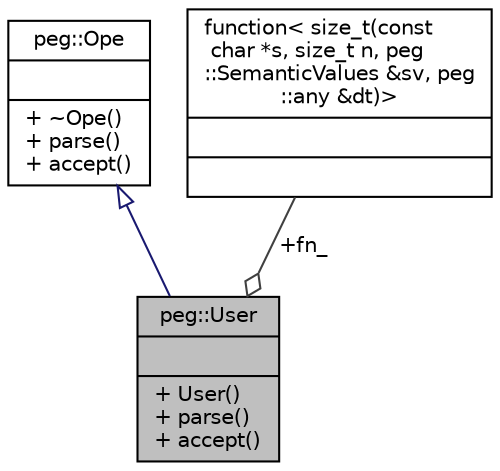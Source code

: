 digraph "peg::User"
{
 // LATEX_PDF_SIZE
  edge [fontname="Helvetica",fontsize="10",labelfontname="Helvetica",labelfontsize="10"];
  node [fontname="Helvetica",fontsize="10",shape=record];
  Node1 [label="{peg::User\n||+ User()\l+ parse()\l+ accept()\l}",height=0.2,width=0.4,color="black", fillcolor="grey75", style="filled", fontcolor="black",tooltip=" "];
  Node2 -> Node1 [dir="back",color="midnightblue",fontsize="10",style="solid",arrowtail="onormal"];
  Node2 [label="{peg::Ope\n||+ ~Ope()\l+ parse()\l+ accept()\l}",height=0.2,width=0.4,color="black", fillcolor="white", style="filled",URL="$classpeg_1_1Ope.html",tooltip=" "];
  Node3 -> Node1 [color="grey25",fontsize="10",style="solid",label=" +fn_" ,arrowhead="odiamond"];
  Node3 [label="{function\< size_t(const\l char *s, size_t n, peg\l::SemanticValues &sv, peg\l::any &dt)\>\n||}",height=0.2,width=0.4,color="black", fillcolor="white", style="filled",tooltip=" "];
}
